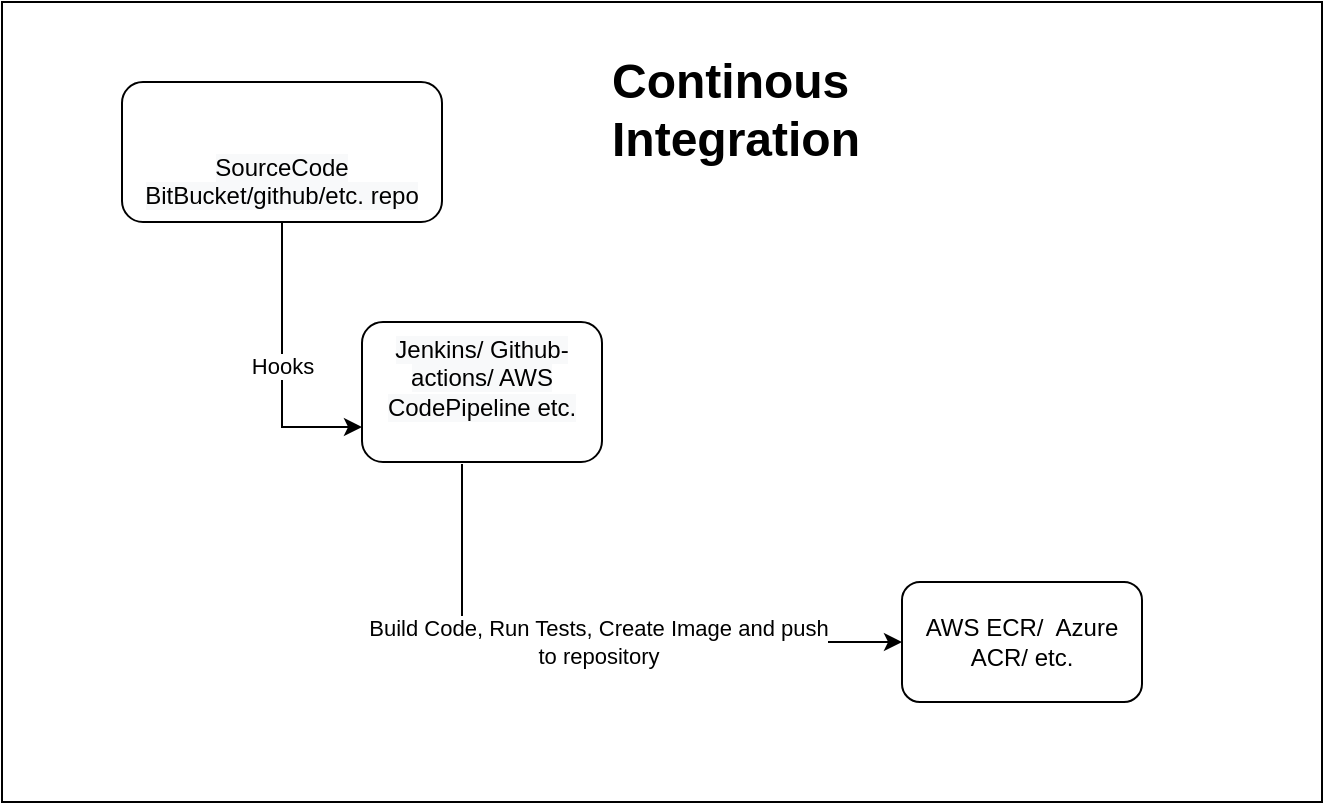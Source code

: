 <mxfile version="20.4.2" type="github">
  <diagram id="38vlmu5yILb_-6weRyr9" name="Page-1">
    <mxGraphModel dx="1422" dy="762" grid="1" gridSize="10" guides="1" tooltips="1" connect="1" arrows="1" fold="1" page="1" pageScale="1" pageWidth="850" pageHeight="1100" math="0" shadow="0">
      <root>
        <mxCell id="0" />
        <mxCell id="1" parent="0" />
        <mxCell id="A671sh1k3R_knXotuWo4-31" value="" style="group" vertex="1" connectable="0" parent="1">
          <mxGeometry x="30" width="660" height="400" as="geometry" />
        </mxCell>
        <mxCell id="A671sh1k3R_knXotuWo4-27" value="" style="rounded=0;whiteSpace=wrap;html=1;" vertex="1" parent="A671sh1k3R_knXotuWo4-31">
          <mxGeometry width="660" height="400" as="geometry" />
        </mxCell>
        <mxCell id="A671sh1k3R_knXotuWo4-5" value="AWS ECR/&amp;nbsp; Azure ACR/ etc." style="rounded=1;whiteSpace=wrap;html=1;" vertex="1" parent="A671sh1k3R_knXotuWo4-31">
          <mxGeometry x="450" y="290" width="120" height="60" as="geometry" />
        </mxCell>
        <mxCell id="A671sh1k3R_knXotuWo4-6" value="&#xa;&lt;span style=&quot;color: rgb(0, 0, 0); font-family: Helvetica; font-size: 12px; font-style: normal; font-variant-ligatures: normal; font-variant-caps: normal; font-weight: 400; letter-spacing: normal; orphans: 2; text-align: center; text-indent: 0px; text-transform: none; widows: 2; word-spacing: 0px; -webkit-text-stroke-width: 0px; background-color: rgb(248, 249, 250); text-decoration-thickness: initial; text-decoration-style: initial; text-decoration-color: initial; float: none; display: inline !important;&quot;&gt;Jenkins/ Github-actions/ AWS CodePipeline etc.&lt;/span&gt;&#xa;&#xa;" style="rounded=1;whiteSpace=wrap;html=1;" vertex="1" parent="A671sh1k3R_knXotuWo4-31">
          <mxGeometry x="180" y="160" width="120" height="70" as="geometry" />
        </mxCell>
        <mxCell id="A671sh1k3R_knXotuWo4-15" value="Hooks" style="edgeStyle=orthogonalEdgeStyle;rounded=0;orthogonalLoop=1;jettySize=auto;html=1;exitX=0.5;exitY=1;exitDx=0;exitDy=0;entryX=0;entryY=0.75;entryDx=0;entryDy=0;" edge="1" parent="A671sh1k3R_knXotuWo4-31" source="A671sh1k3R_knXotuWo4-7" target="A671sh1k3R_knXotuWo4-6">
          <mxGeometry relative="1" as="geometry" />
        </mxCell>
        <mxCell id="A671sh1k3R_knXotuWo4-7" value="&lt;br&gt;&lt;span style=&quot;color: rgb(0, 0, 0); font-family: Helvetica; font-size: 12px; font-style: normal; font-variant-ligatures: normal; font-variant-caps: normal; font-weight: 400; letter-spacing: normal; orphans: 2; text-align: center; text-indent: 0px; text-transform: none; widows: 2; word-spacing: 0px; -webkit-text-stroke-width: 0px; background-color: rgb(248, 249, 250); text-decoration-thickness: initial; text-decoration-style: initial; text-decoration-color: initial; float: none; display: inline !important;&quot;&gt;&lt;br&gt;SourceCode&lt;/span&gt;&lt;br style=&quot;color: rgb(0, 0, 0); font-family: Helvetica; font-size: 12px; font-style: normal; font-variant-ligatures: normal; font-variant-caps: normal; font-weight: 400; letter-spacing: normal; orphans: 2; text-align: center; text-indent: 0px; text-transform: none; widows: 2; word-spacing: 0px; -webkit-text-stroke-width: 0px; background-color: rgb(248, 249, 250); text-decoration-thickness: initial; text-decoration-style: initial; text-decoration-color: initial;&quot;&gt;&lt;span style=&quot;color: rgb(0, 0, 0); font-family: Helvetica; font-size: 12px; font-style: normal; font-variant-ligatures: normal; font-variant-caps: normal; font-weight: 400; letter-spacing: normal; orphans: 2; text-align: center; text-indent: 0px; text-transform: none; widows: 2; word-spacing: 0px; -webkit-text-stroke-width: 0px; background-color: rgb(248, 249, 250); text-decoration-thickness: initial; text-decoration-style: initial; text-decoration-color: initial; float: none; display: inline !important;&quot;&gt;BitBucket/github/etc. repo&lt;/span&gt;" style="rounded=1;whiteSpace=wrap;html=1;" vertex="1" parent="A671sh1k3R_knXotuWo4-31">
          <mxGeometry x="60" y="40" width="160" height="70" as="geometry" />
        </mxCell>
        <mxCell id="A671sh1k3R_knXotuWo4-9" style="edgeStyle=orthogonalEdgeStyle;rounded=0;orthogonalLoop=1;jettySize=auto;html=1;exitX=0.5;exitY=1;exitDx=0;exitDy=0;" edge="1" parent="A671sh1k3R_knXotuWo4-31" source="A671sh1k3R_knXotuWo4-7" target="A671sh1k3R_knXotuWo4-7">
          <mxGeometry relative="1" as="geometry" />
        </mxCell>
        <mxCell id="A671sh1k3R_knXotuWo4-24" value="Build Code, Run Tests, Create Image and push&lt;br&gt;to repository" style="edgeStyle=orthogonalEdgeStyle;rounded=0;orthogonalLoop=1;jettySize=auto;html=1;entryX=0;entryY=0.5;entryDx=0;entryDy=0;" edge="1" parent="A671sh1k3R_knXotuWo4-31" target="A671sh1k3R_knXotuWo4-5">
          <mxGeometry x="0.017" relative="1" as="geometry">
            <mxPoint x="230" y="231" as="sourcePoint" />
            <mxPoint x="325.96" y="320" as="targetPoint" />
            <mxPoint as="offset" />
            <Array as="points">
              <mxPoint x="230" y="231" />
              <mxPoint x="230" y="320" />
              <mxPoint x="370" y="320" />
            </Array>
          </mxGeometry>
        </mxCell>
        <mxCell id="A671sh1k3R_knXotuWo4-28" value="&lt;h1&gt;&lt;span style=&quot;background-color: initial;&quot;&gt;Continous Integration&lt;/span&gt;&lt;br&gt;&lt;/h1&gt;" style="text;html=1;strokeColor=none;fillColor=none;spacing=5;spacingTop=-20;whiteSpace=wrap;overflow=hidden;rounded=0;" vertex="1" parent="A671sh1k3R_knXotuWo4-31">
          <mxGeometry x="300" y="20" width="190" height="120" as="geometry" />
        </mxCell>
      </root>
    </mxGraphModel>
  </diagram>
</mxfile>
